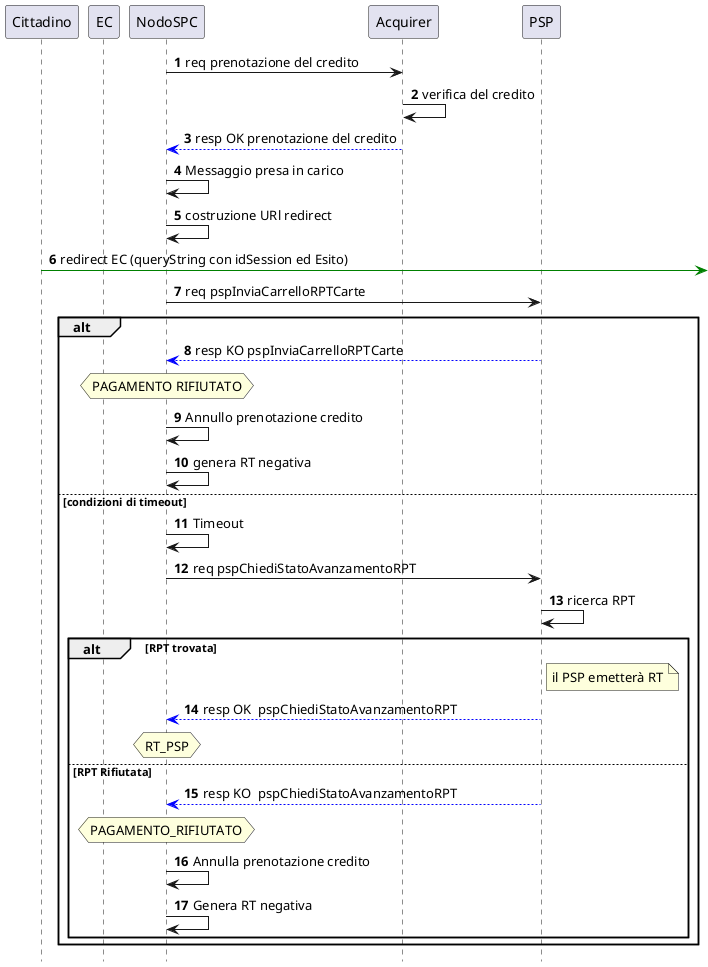 @startuml
hide footbox
autonumber

participant Cittadino
participant EC
participant NodoSPC
participant Acquirer
participant PSP


NodoSPC -> Acquirer : req prenotazione del credito
Acquirer -> Acquirer : verifica del credito
Acquirer -[#blue]-> NodoSPC : resp OK prenotazione del credito

NodoSPC -> NodoSPC : Messaggio presa in carico
NodoSPC -> NodoSPC : costruzione URl redirect

Cittadino -[#green]> : redirect EC (queryString con idSession ed Esito)
NodoSPC -> PSP : req pspInviaCarrelloRPTCarte


alt
PSP -[#blue]-> NodoSPC : resp KO pspInviaCarrelloRPTCarte
hnote over NodoSPC : PAGAMENTO RIFIUTATO
NodoSPC -> NodoSPC : Annullo prenotazione credito
NodoSPC -> NodoSPC : genera RT negativa

else condizioni di timeout 

NodoSPC -> NodoSPC : Timeout
NodoSPC -> PSP : req pspChiediStatoAvanzamentoRPT
PSP -> PSP : ricerca RPT

    alt RPT trovata
    note right PSP : il PSP emetterà RT
    PSP -[#blue]-> NodoSPC : resp OK  pspChiediStatoAvanzamentoRPT
    hnote over NodoSPC : RT_PSP
    else RPT Rifiutata
    PSP -[#blue]-> NodoSPC : resp KO  pspChiediStatoAvanzamentoRPT
    hnote over NodoSPC : PAGAMENTO_RIFIUTATO
    NodoSPC -> NodoSPC : Annulla prenotazione credito
    NodoSPC -> NodoSPC : Genera RT negativa
    
    end
    
end


@enduml